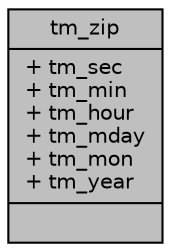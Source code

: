 digraph "tm_zip"
{
  edge [fontname="Helvetica",fontsize="10",labelfontname="Helvetica",labelfontsize="10"];
  node [fontname="Helvetica",fontsize="10",shape=record];
  Node1 [label="{tm_zip\n|+ tm_sec\l+ tm_min\l+ tm_hour\l+ tm_mday\l+ tm_mon\l+ tm_year\l|}",height=0.2,width=0.4,color="black", fillcolor="grey75", style="filled", fontcolor="black"];
}
